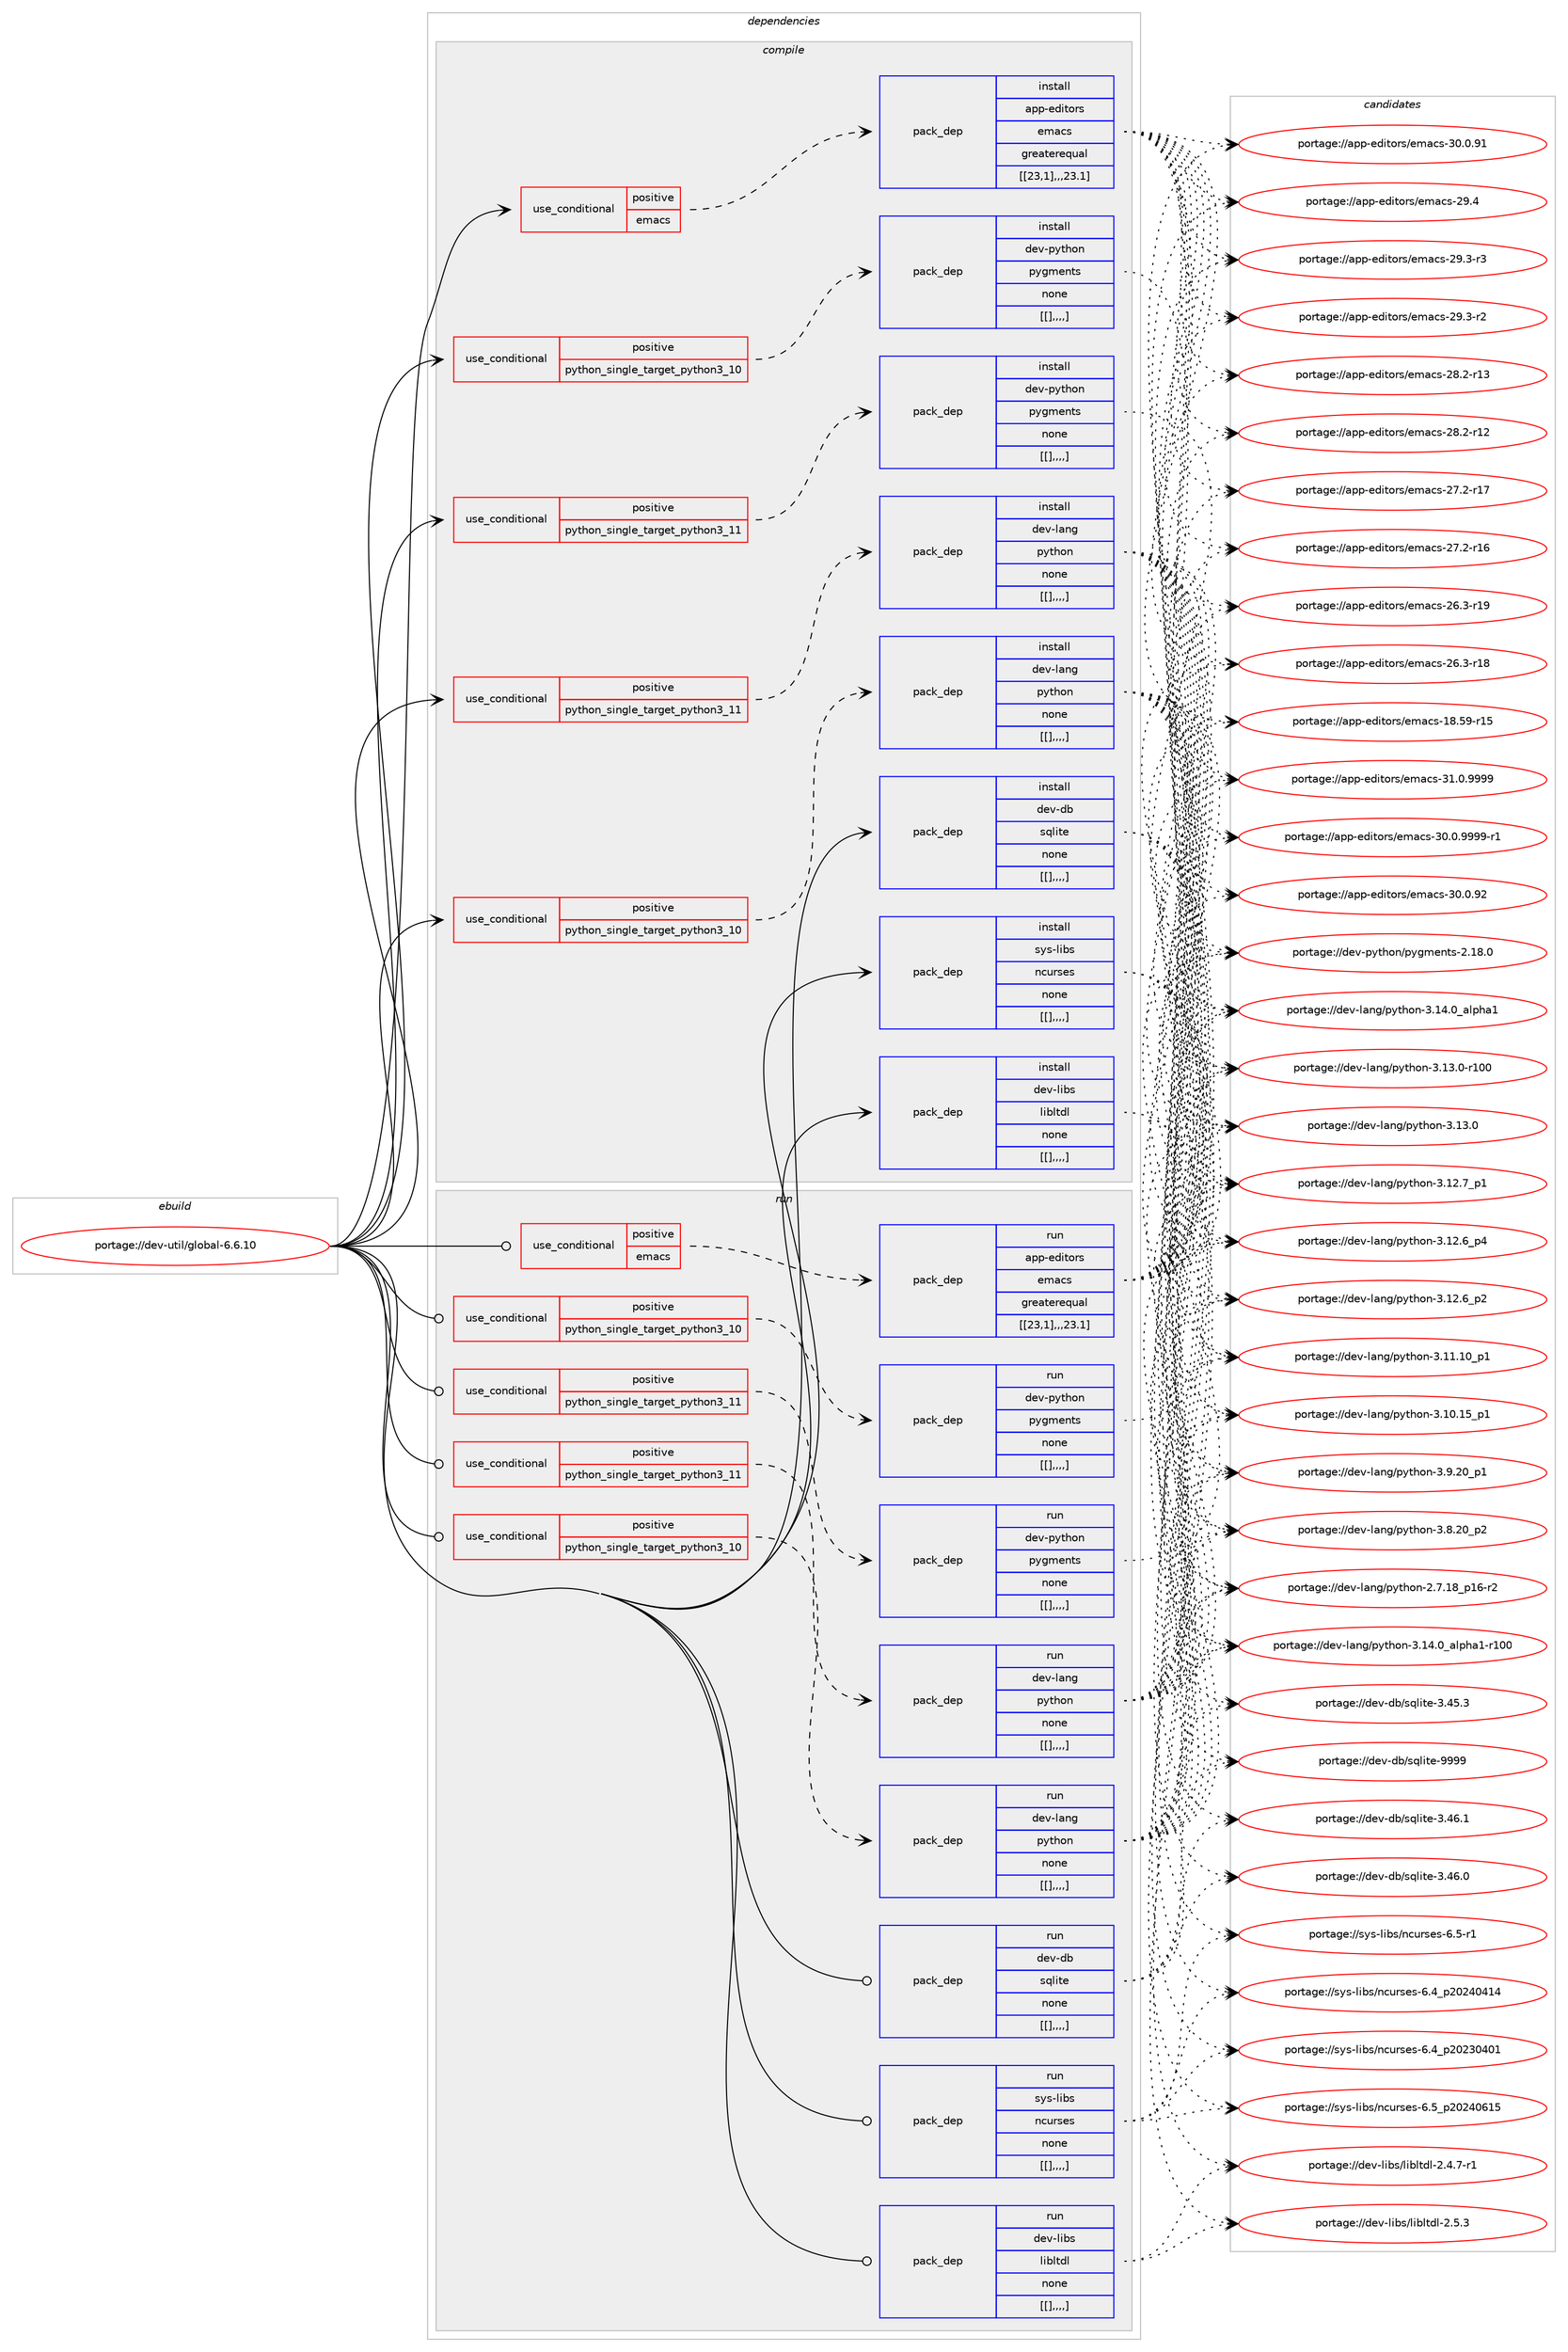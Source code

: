 digraph prolog {

# *************
# Graph options
# *************

newrank=true;
concentrate=true;
compound=true;
graph [rankdir=LR,fontname=Helvetica,fontsize=10,ranksep=1.5];#, ranksep=2.5, nodesep=0.2];
edge  [arrowhead=vee];
node  [fontname=Helvetica,fontsize=10];

# **********
# The ebuild
# **********

subgraph cluster_leftcol {
color=gray;
label=<<i>ebuild</i>>;
id [label="portage://dev-util/global-6.6.10", color=red, width=4, href="../dev-util/global-6.6.10.svg"];
}

# ****************
# The dependencies
# ****************

subgraph cluster_midcol {
color=gray;
label=<<i>dependencies</i>>;
subgraph cluster_compile {
fillcolor="#eeeeee";
style=filled;
label=<<i>compile</i>>;
subgraph cond65196 {
dependency226778 [label=<<TABLE BORDER="0" CELLBORDER="1" CELLSPACING="0" CELLPADDING="4"><TR><TD ROWSPAN="3" CELLPADDING="10">use_conditional</TD></TR><TR><TD>positive</TD></TR><TR><TD>emacs</TD></TR></TABLE>>, shape=none, color=red];
subgraph pack160101 {
dependency226812 [label=<<TABLE BORDER="0" CELLBORDER="1" CELLSPACING="0" CELLPADDING="4" WIDTH="220"><TR><TD ROWSPAN="6" CELLPADDING="30">pack_dep</TD></TR><TR><TD WIDTH="110">install</TD></TR><TR><TD>app-editors</TD></TR><TR><TD>emacs</TD></TR><TR><TD>greaterequal</TD></TR><TR><TD>[[23,1],,,23.1]</TD></TR></TABLE>>, shape=none, color=blue];
}
dependency226778:e -> dependency226812:w [weight=20,style="dashed",arrowhead="vee"];
}
id:e -> dependency226778:w [weight=20,style="solid",arrowhead="vee"];
subgraph cond65209 {
dependency226858 [label=<<TABLE BORDER="0" CELLBORDER="1" CELLSPACING="0" CELLPADDING="4"><TR><TD ROWSPAN="3" CELLPADDING="10">use_conditional</TD></TR><TR><TD>positive</TD></TR><TR><TD>python_single_target_python3_10</TD></TR></TABLE>>, shape=none, color=red];
subgraph pack160140 {
dependency226886 [label=<<TABLE BORDER="0" CELLBORDER="1" CELLSPACING="0" CELLPADDING="4" WIDTH="220"><TR><TD ROWSPAN="6" CELLPADDING="30">pack_dep</TD></TR><TR><TD WIDTH="110">install</TD></TR><TR><TD>dev-lang</TD></TR><TR><TD>python</TD></TR><TR><TD>none</TD></TR><TR><TD>[[],,,,]</TD></TR></TABLE>>, shape=none, color=blue];
}
dependency226858:e -> dependency226886:w [weight=20,style="dashed",arrowhead="vee"];
}
id:e -> dependency226858:w [weight=20,style="solid",arrowhead="vee"];
subgraph cond65245 {
dependency226936 [label=<<TABLE BORDER="0" CELLBORDER="1" CELLSPACING="0" CELLPADDING="4"><TR><TD ROWSPAN="3" CELLPADDING="10">use_conditional</TD></TR><TR><TD>positive</TD></TR><TR><TD>python_single_target_python3_10</TD></TR></TABLE>>, shape=none, color=red];
subgraph pack160198 {
dependency226990 [label=<<TABLE BORDER="0" CELLBORDER="1" CELLSPACING="0" CELLPADDING="4" WIDTH="220"><TR><TD ROWSPAN="6" CELLPADDING="30">pack_dep</TD></TR><TR><TD WIDTH="110">install</TD></TR><TR><TD>dev-python</TD></TR><TR><TD>pygments</TD></TR><TR><TD>none</TD></TR><TR><TD>[[],,,,]</TD></TR></TABLE>>, shape=none, color=blue];
}
dependency226936:e -> dependency226990:w [weight=20,style="dashed",arrowhead="vee"];
}
id:e -> dependency226936:w [weight=20,style="solid",arrowhead="vee"];
subgraph cond65280 {
dependency227011 [label=<<TABLE BORDER="0" CELLBORDER="1" CELLSPACING="0" CELLPADDING="4"><TR><TD ROWSPAN="3" CELLPADDING="10">use_conditional</TD></TR><TR><TD>positive</TD></TR><TR><TD>python_single_target_python3_11</TD></TR></TABLE>>, shape=none, color=red];
subgraph pack160260 {
dependency227082 [label=<<TABLE BORDER="0" CELLBORDER="1" CELLSPACING="0" CELLPADDING="4" WIDTH="220"><TR><TD ROWSPAN="6" CELLPADDING="30">pack_dep</TD></TR><TR><TD WIDTH="110">install</TD></TR><TR><TD>dev-lang</TD></TR><TR><TD>python</TD></TR><TR><TD>none</TD></TR><TR><TD>[[],,,,]</TD></TR></TABLE>>, shape=none, color=blue];
}
dependency227011:e -> dependency227082:w [weight=20,style="dashed",arrowhead="vee"];
}
id:e -> dependency227011:w [weight=20,style="solid",arrowhead="vee"];
subgraph cond65320 {
dependency227168 [label=<<TABLE BORDER="0" CELLBORDER="1" CELLSPACING="0" CELLPADDING="4"><TR><TD ROWSPAN="3" CELLPADDING="10">use_conditional</TD></TR><TR><TD>positive</TD></TR><TR><TD>python_single_target_python3_11</TD></TR></TABLE>>, shape=none, color=red];
subgraph pack160370 {
dependency227243 [label=<<TABLE BORDER="0" CELLBORDER="1" CELLSPACING="0" CELLPADDING="4" WIDTH="220"><TR><TD ROWSPAN="6" CELLPADDING="30">pack_dep</TD></TR><TR><TD WIDTH="110">install</TD></TR><TR><TD>dev-python</TD></TR><TR><TD>pygments</TD></TR><TR><TD>none</TD></TR><TR><TD>[[],,,,]</TD></TR></TABLE>>, shape=none, color=blue];
}
dependency227168:e -> dependency227243:w [weight=20,style="dashed",arrowhead="vee"];
}
id:e -> dependency227168:w [weight=20,style="solid",arrowhead="vee"];
subgraph pack160389 {
dependency227262 [label=<<TABLE BORDER="0" CELLBORDER="1" CELLSPACING="0" CELLPADDING="4" WIDTH="220"><TR><TD ROWSPAN="6" CELLPADDING="30">pack_dep</TD></TR><TR><TD WIDTH="110">install</TD></TR><TR><TD>dev-db</TD></TR><TR><TD>sqlite</TD></TR><TR><TD>none</TD></TR><TR><TD>[[],,,,]</TD></TR></TABLE>>, shape=none, color=blue];
}
id:e -> dependency227262:w [weight=20,style="solid",arrowhead="vee"];
subgraph pack160393 {
dependency227285 [label=<<TABLE BORDER="0" CELLBORDER="1" CELLSPACING="0" CELLPADDING="4" WIDTH="220"><TR><TD ROWSPAN="6" CELLPADDING="30">pack_dep</TD></TR><TR><TD WIDTH="110">install</TD></TR><TR><TD>dev-libs</TD></TR><TR><TD>libltdl</TD></TR><TR><TD>none</TD></TR><TR><TD>[[],,,,]</TD></TR></TABLE>>, shape=none, color=blue];
}
id:e -> dependency227285:w [weight=20,style="solid",arrowhead="vee"];
subgraph pack160412 {
dependency227289 [label=<<TABLE BORDER="0" CELLBORDER="1" CELLSPACING="0" CELLPADDING="4" WIDTH="220"><TR><TD ROWSPAN="6" CELLPADDING="30">pack_dep</TD></TR><TR><TD WIDTH="110">install</TD></TR><TR><TD>sys-libs</TD></TR><TR><TD>ncurses</TD></TR><TR><TD>none</TD></TR><TR><TD>[[],,,,]</TD></TR></TABLE>>, shape=none, color=blue];
}
id:e -> dependency227289:w [weight=20,style="solid",arrowhead="vee"];
}
subgraph cluster_compileandrun {
fillcolor="#eeeeee";
style=filled;
label=<<i>compile and run</i>>;
}
subgraph cluster_run {
fillcolor="#eeeeee";
style=filled;
label=<<i>run</i>>;
subgraph cond65373 {
dependency227313 [label=<<TABLE BORDER="0" CELLBORDER="1" CELLSPACING="0" CELLPADDING="4"><TR><TD ROWSPAN="3" CELLPADDING="10">use_conditional</TD></TR><TR><TD>positive</TD></TR><TR><TD>emacs</TD></TR></TABLE>>, shape=none, color=red];
subgraph pack160471 {
dependency227369 [label=<<TABLE BORDER="0" CELLBORDER="1" CELLSPACING="0" CELLPADDING="4" WIDTH="220"><TR><TD ROWSPAN="6" CELLPADDING="30">pack_dep</TD></TR><TR><TD WIDTH="110">run</TD></TR><TR><TD>app-editors</TD></TR><TR><TD>emacs</TD></TR><TR><TD>greaterequal</TD></TR><TR><TD>[[23,1],,,23.1]</TD></TR></TABLE>>, shape=none, color=blue];
}
dependency227313:e -> dependency227369:w [weight=20,style="dashed",arrowhead="vee"];
}
id:e -> dependency227313:w [weight=20,style="solid",arrowhead="odot"];
subgraph cond65394 {
dependency227382 [label=<<TABLE BORDER="0" CELLBORDER="1" CELLSPACING="0" CELLPADDING="4"><TR><TD ROWSPAN="3" CELLPADDING="10">use_conditional</TD></TR><TR><TD>positive</TD></TR><TR><TD>python_single_target_python3_10</TD></TR></TABLE>>, shape=none, color=red];
subgraph pack160496 {
dependency227395 [label=<<TABLE BORDER="0" CELLBORDER="1" CELLSPACING="0" CELLPADDING="4" WIDTH="220"><TR><TD ROWSPAN="6" CELLPADDING="30">pack_dep</TD></TR><TR><TD WIDTH="110">run</TD></TR><TR><TD>dev-lang</TD></TR><TR><TD>python</TD></TR><TR><TD>none</TD></TR><TR><TD>[[],,,,]</TD></TR></TABLE>>, shape=none, color=blue];
}
dependency227382:e -> dependency227395:w [weight=20,style="dashed",arrowhead="vee"];
}
id:e -> dependency227382:w [weight=20,style="solid",arrowhead="odot"];
subgraph cond65403 {
dependency227609 [label=<<TABLE BORDER="0" CELLBORDER="1" CELLSPACING="0" CELLPADDING="4"><TR><TD ROWSPAN="3" CELLPADDING="10">use_conditional</TD></TR><TR><TD>positive</TD></TR><TR><TD>python_single_target_python3_10</TD></TR></TABLE>>, shape=none, color=red];
subgraph pack160661 {
dependency227613 [label=<<TABLE BORDER="0" CELLBORDER="1" CELLSPACING="0" CELLPADDING="4" WIDTH="220"><TR><TD ROWSPAN="6" CELLPADDING="30">pack_dep</TD></TR><TR><TD WIDTH="110">run</TD></TR><TR><TD>dev-python</TD></TR><TR><TD>pygments</TD></TR><TR><TD>none</TD></TR><TR><TD>[[],,,,]</TD></TR></TABLE>>, shape=none, color=blue];
}
dependency227609:e -> dependency227613:w [weight=20,style="dashed",arrowhead="vee"];
}
id:e -> dependency227609:w [weight=20,style="solid",arrowhead="odot"];
subgraph cond65450 {
dependency227669 [label=<<TABLE BORDER="0" CELLBORDER="1" CELLSPACING="0" CELLPADDING="4"><TR><TD ROWSPAN="3" CELLPADDING="10">use_conditional</TD></TR><TR><TD>positive</TD></TR><TR><TD>python_single_target_python3_11</TD></TR></TABLE>>, shape=none, color=red];
subgraph pack160703 {
dependency227686 [label=<<TABLE BORDER="0" CELLBORDER="1" CELLSPACING="0" CELLPADDING="4" WIDTH="220"><TR><TD ROWSPAN="6" CELLPADDING="30">pack_dep</TD></TR><TR><TD WIDTH="110">run</TD></TR><TR><TD>dev-lang</TD></TR><TR><TD>python</TD></TR><TR><TD>none</TD></TR><TR><TD>[[],,,,]</TD></TR></TABLE>>, shape=none, color=blue];
}
dependency227669:e -> dependency227686:w [weight=20,style="dashed",arrowhead="vee"];
}
id:e -> dependency227669:w [weight=20,style="solid",arrowhead="odot"];
subgraph cond65470 {
dependency227745 [label=<<TABLE BORDER="0" CELLBORDER="1" CELLSPACING="0" CELLPADDING="4"><TR><TD ROWSPAN="3" CELLPADDING="10">use_conditional</TD></TR><TR><TD>positive</TD></TR><TR><TD>python_single_target_python3_11</TD></TR></TABLE>>, shape=none, color=red];
subgraph pack160773 {
dependency227763 [label=<<TABLE BORDER="0" CELLBORDER="1" CELLSPACING="0" CELLPADDING="4" WIDTH="220"><TR><TD ROWSPAN="6" CELLPADDING="30">pack_dep</TD></TR><TR><TD WIDTH="110">run</TD></TR><TR><TD>dev-python</TD></TR><TR><TD>pygments</TD></TR><TR><TD>none</TD></TR><TR><TD>[[],,,,]</TD></TR></TABLE>>, shape=none, color=blue];
}
dependency227745:e -> dependency227763:w [weight=20,style="dashed",arrowhead="vee"];
}
id:e -> dependency227745:w [weight=20,style="solid",arrowhead="odot"];
subgraph pack160778 {
dependency227787 [label=<<TABLE BORDER="0" CELLBORDER="1" CELLSPACING="0" CELLPADDING="4" WIDTH="220"><TR><TD ROWSPAN="6" CELLPADDING="30">pack_dep</TD></TR><TR><TD WIDTH="110">run</TD></TR><TR><TD>dev-db</TD></TR><TR><TD>sqlite</TD></TR><TR><TD>none</TD></TR><TR><TD>[[],,,,]</TD></TR></TABLE>>, shape=none, color=blue];
}
id:e -> dependency227787:w [weight=20,style="solid",arrowhead="odot"];
subgraph pack160791 {
dependency227859 [label=<<TABLE BORDER="0" CELLBORDER="1" CELLSPACING="0" CELLPADDING="4" WIDTH="220"><TR><TD ROWSPAN="6" CELLPADDING="30">pack_dep</TD></TR><TR><TD WIDTH="110">run</TD></TR><TR><TD>dev-libs</TD></TR><TR><TD>libltdl</TD></TR><TR><TD>none</TD></TR><TR><TD>[[],,,,]</TD></TR></TABLE>>, shape=none, color=blue];
}
id:e -> dependency227859:w [weight=20,style="solid",arrowhead="odot"];
subgraph pack160856 {
dependency227899 [label=<<TABLE BORDER="0" CELLBORDER="1" CELLSPACING="0" CELLPADDING="4" WIDTH="220"><TR><TD ROWSPAN="6" CELLPADDING="30">pack_dep</TD></TR><TR><TD WIDTH="110">run</TD></TR><TR><TD>sys-libs</TD></TR><TR><TD>ncurses</TD></TR><TR><TD>none</TD></TR><TR><TD>[[],,,,]</TD></TR></TABLE>>, shape=none, color=blue];
}
id:e -> dependency227899:w [weight=20,style="solid",arrowhead="odot"];
}
}

# **************
# The candidates
# **************

subgraph cluster_choices {
rank=same;
color=gray;
label=<<i>candidates</i>>;

subgraph choice160332 {
color=black;
nodesep=1;
choice971121124510110010511611111411547101109979911545514946484657575757 [label="portage://app-editors/emacs-31.0.9999", color=red, width=4,href="../app-editors/emacs-31.0.9999.svg"];
choice9711211245101100105116111114115471011099799115455148464846575757574511449 [label="portage://app-editors/emacs-30.0.9999-r1", color=red, width=4,href="../app-editors/emacs-30.0.9999-r1.svg"];
choice97112112451011001051161111141154710110997991154551484648465750 [label="portage://app-editors/emacs-30.0.92", color=red, width=4,href="../app-editors/emacs-30.0.92.svg"];
choice97112112451011001051161111141154710110997991154551484648465749 [label="portage://app-editors/emacs-30.0.91", color=red, width=4,href="../app-editors/emacs-30.0.91.svg"];
choice97112112451011001051161111141154710110997991154550574652 [label="portage://app-editors/emacs-29.4", color=red, width=4,href="../app-editors/emacs-29.4.svg"];
choice971121124510110010511611111411547101109979911545505746514511451 [label="portage://app-editors/emacs-29.3-r3", color=red, width=4,href="../app-editors/emacs-29.3-r3.svg"];
choice971121124510110010511611111411547101109979911545505746514511450 [label="portage://app-editors/emacs-29.3-r2", color=red, width=4,href="../app-editors/emacs-29.3-r2.svg"];
choice97112112451011001051161111141154710110997991154550564650451144951 [label="portage://app-editors/emacs-28.2-r13", color=red, width=4,href="../app-editors/emacs-28.2-r13.svg"];
choice97112112451011001051161111141154710110997991154550564650451144950 [label="portage://app-editors/emacs-28.2-r12", color=red, width=4,href="../app-editors/emacs-28.2-r12.svg"];
choice97112112451011001051161111141154710110997991154550554650451144955 [label="portage://app-editors/emacs-27.2-r17", color=red, width=4,href="../app-editors/emacs-27.2-r17.svg"];
choice97112112451011001051161111141154710110997991154550554650451144954 [label="portage://app-editors/emacs-27.2-r16", color=red, width=4,href="../app-editors/emacs-27.2-r16.svg"];
choice97112112451011001051161111141154710110997991154550544651451144957 [label="portage://app-editors/emacs-26.3-r19", color=red, width=4,href="../app-editors/emacs-26.3-r19.svg"];
choice97112112451011001051161111141154710110997991154550544651451144956 [label="portage://app-editors/emacs-26.3-r18", color=red, width=4,href="../app-editors/emacs-26.3-r18.svg"];
choice9711211245101100105116111114115471011099799115454956465357451144953 [label="portage://app-editors/emacs-18.59-r15", color=red, width=4,href="../app-editors/emacs-18.59-r15.svg"];
dependency226812:e -> choice971121124510110010511611111411547101109979911545514946484657575757:w [style=dotted,weight="100"];
dependency226812:e -> choice9711211245101100105116111114115471011099799115455148464846575757574511449:w [style=dotted,weight="100"];
dependency226812:e -> choice97112112451011001051161111141154710110997991154551484648465750:w [style=dotted,weight="100"];
dependency226812:e -> choice97112112451011001051161111141154710110997991154551484648465749:w [style=dotted,weight="100"];
dependency226812:e -> choice97112112451011001051161111141154710110997991154550574652:w [style=dotted,weight="100"];
dependency226812:e -> choice971121124510110010511611111411547101109979911545505746514511451:w [style=dotted,weight="100"];
dependency226812:e -> choice971121124510110010511611111411547101109979911545505746514511450:w [style=dotted,weight="100"];
dependency226812:e -> choice97112112451011001051161111141154710110997991154550564650451144951:w [style=dotted,weight="100"];
dependency226812:e -> choice97112112451011001051161111141154710110997991154550564650451144950:w [style=dotted,weight="100"];
dependency226812:e -> choice97112112451011001051161111141154710110997991154550554650451144955:w [style=dotted,weight="100"];
dependency226812:e -> choice97112112451011001051161111141154710110997991154550554650451144954:w [style=dotted,weight="100"];
dependency226812:e -> choice97112112451011001051161111141154710110997991154550544651451144957:w [style=dotted,weight="100"];
dependency226812:e -> choice97112112451011001051161111141154710110997991154550544651451144956:w [style=dotted,weight="100"];
dependency226812:e -> choice9711211245101100105116111114115471011099799115454956465357451144953:w [style=dotted,weight="100"];
}
subgraph choice160339 {
color=black;
nodesep=1;
choice100101118451089711010347112121116104111110455146495246489597108112104974945114494848 [label="portage://dev-lang/python-3.14.0_alpha1-r100", color=red, width=4,href="../dev-lang/python-3.14.0_alpha1-r100.svg"];
choice1001011184510897110103471121211161041111104551464952464895971081121049749 [label="portage://dev-lang/python-3.14.0_alpha1", color=red, width=4,href="../dev-lang/python-3.14.0_alpha1.svg"];
choice1001011184510897110103471121211161041111104551464951464845114494848 [label="portage://dev-lang/python-3.13.0-r100", color=red, width=4,href="../dev-lang/python-3.13.0-r100.svg"];
choice10010111845108971101034711212111610411111045514649514648 [label="portage://dev-lang/python-3.13.0", color=red, width=4,href="../dev-lang/python-3.13.0.svg"];
choice100101118451089711010347112121116104111110455146495046559511249 [label="portage://dev-lang/python-3.12.7_p1", color=red, width=4,href="../dev-lang/python-3.12.7_p1.svg"];
choice100101118451089711010347112121116104111110455146495046549511252 [label="portage://dev-lang/python-3.12.6_p4", color=red, width=4,href="../dev-lang/python-3.12.6_p4.svg"];
choice100101118451089711010347112121116104111110455146495046549511250 [label="portage://dev-lang/python-3.12.6_p2", color=red, width=4,href="../dev-lang/python-3.12.6_p2.svg"];
choice10010111845108971101034711212111610411111045514649494649489511249 [label="portage://dev-lang/python-3.11.10_p1", color=red, width=4,href="../dev-lang/python-3.11.10_p1.svg"];
choice10010111845108971101034711212111610411111045514649484649539511249 [label="portage://dev-lang/python-3.10.15_p1", color=red, width=4,href="../dev-lang/python-3.10.15_p1.svg"];
choice100101118451089711010347112121116104111110455146574650489511249 [label="portage://dev-lang/python-3.9.20_p1", color=red, width=4,href="../dev-lang/python-3.9.20_p1.svg"];
choice100101118451089711010347112121116104111110455146564650489511250 [label="portage://dev-lang/python-3.8.20_p2", color=red, width=4,href="../dev-lang/python-3.8.20_p2.svg"];
choice100101118451089711010347112121116104111110455046554649569511249544511450 [label="portage://dev-lang/python-2.7.18_p16-r2", color=red, width=4,href="../dev-lang/python-2.7.18_p16-r2.svg"];
dependency226886:e -> choice100101118451089711010347112121116104111110455146495246489597108112104974945114494848:w [style=dotted,weight="100"];
dependency226886:e -> choice1001011184510897110103471121211161041111104551464952464895971081121049749:w [style=dotted,weight="100"];
dependency226886:e -> choice1001011184510897110103471121211161041111104551464951464845114494848:w [style=dotted,weight="100"];
dependency226886:e -> choice10010111845108971101034711212111610411111045514649514648:w [style=dotted,weight="100"];
dependency226886:e -> choice100101118451089711010347112121116104111110455146495046559511249:w [style=dotted,weight="100"];
dependency226886:e -> choice100101118451089711010347112121116104111110455146495046549511252:w [style=dotted,weight="100"];
dependency226886:e -> choice100101118451089711010347112121116104111110455146495046549511250:w [style=dotted,weight="100"];
dependency226886:e -> choice10010111845108971101034711212111610411111045514649494649489511249:w [style=dotted,weight="100"];
dependency226886:e -> choice10010111845108971101034711212111610411111045514649484649539511249:w [style=dotted,weight="100"];
dependency226886:e -> choice100101118451089711010347112121116104111110455146574650489511249:w [style=dotted,weight="100"];
dependency226886:e -> choice100101118451089711010347112121116104111110455146564650489511250:w [style=dotted,weight="100"];
dependency226886:e -> choice100101118451089711010347112121116104111110455046554649569511249544511450:w [style=dotted,weight="100"];
}
subgraph choice160362 {
color=black;
nodesep=1;
choice100101118451121211161041111104711212110310910111011611545504649564648 [label="portage://dev-python/pygments-2.18.0", color=red, width=4,href="../dev-python/pygments-2.18.0.svg"];
dependency226990:e -> choice100101118451121211161041111104711212110310910111011611545504649564648:w [style=dotted,weight="100"];
}
subgraph choice160364 {
color=black;
nodesep=1;
choice100101118451089711010347112121116104111110455146495246489597108112104974945114494848 [label="portage://dev-lang/python-3.14.0_alpha1-r100", color=red, width=4,href="../dev-lang/python-3.14.0_alpha1-r100.svg"];
choice1001011184510897110103471121211161041111104551464952464895971081121049749 [label="portage://dev-lang/python-3.14.0_alpha1", color=red, width=4,href="../dev-lang/python-3.14.0_alpha1.svg"];
choice1001011184510897110103471121211161041111104551464951464845114494848 [label="portage://dev-lang/python-3.13.0-r100", color=red, width=4,href="../dev-lang/python-3.13.0-r100.svg"];
choice10010111845108971101034711212111610411111045514649514648 [label="portage://dev-lang/python-3.13.0", color=red, width=4,href="../dev-lang/python-3.13.0.svg"];
choice100101118451089711010347112121116104111110455146495046559511249 [label="portage://dev-lang/python-3.12.7_p1", color=red, width=4,href="../dev-lang/python-3.12.7_p1.svg"];
choice100101118451089711010347112121116104111110455146495046549511252 [label="portage://dev-lang/python-3.12.6_p4", color=red, width=4,href="../dev-lang/python-3.12.6_p4.svg"];
choice100101118451089711010347112121116104111110455146495046549511250 [label="portage://dev-lang/python-3.12.6_p2", color=red, width=4,href="../dev-lang/python-3.12.6_p2.svg"];
choice10010111845108971101034711212111610411111045514649494649489511249 [label="portage://dev-lang/python-3.11.10_p1", color=red, width=4,href="../dev-lang/python-3.11.10_p1.svg"];
choice10010111845108971101034711212111610411111045514649484649539511249 [label="portage://dev-lang/python-3.10.15_p1", color=red, width=4,href="../dev-lang/python-3.10.15_p1.svg"];
choice100101118451089711010347112121116104111110455146574650489511249 [label="portage://dev-lang/python-3.9.20_p1", color=red, width=4,href="../dev-lang/python-3.9.20_p1.svg"];
choice100101118451089711010347112121116104111110455146564650489511250 [label="portage://dev-lang/python-3.8.20_p2", color=red, width=4,href="../dev-lang/python-3.8.20_p2.svg"];
choice100101118451089711010347112121116104111110455046554649569511249544511450 [label="portage://dev-lang/python-2.7.18_p16-r2", color=red, width=4,href="../dev-lang/python-2.7.18_p16-r2.svg"];
dependency227082:e -> choice100101118451089711010347112121116104111110455146495246489597108112104974945114494848:w [style=dotted,weight="100"];
dependency227082:e -> choice1001011184510897110103471121211161041111104551464952464895971081121049749:w [style=dotted,weight="100"];
dependency227082:e -> choice1001011184510897110103471121211161041111104551464951464845114494848:w [style=dotted,weight="100"];
dependency227082:e -> choice10010111845108971101034711212111610411111045514649514648:w [style=dotted,weight="100"];
dependency227082:e -> choice100101118451089711010347112121116104111110455146495046559511249:w [style=dotted,weight="100"];
dependency227082:e -> choice100101118451089711010347112121116104111110455146495046549511252:w [style=dotted,weight="100"];
dependency227082:e -> choice100101118451089711010347112121116104111110455146495046549511250:w [style=dotted,weight="100"];
dependency227082:e -> choice10010111845108971101034711212111610411111045514649494649489511249:w [style=dotted,weight="100"];
dependency227082:e -> choice10010111845108971101034711212111610411111045514649484649539511249:w [style=dotted,weight="100"];
dependency227082:e -> choice100101118451089711010347112121116104111110455146574650489511249:w [style=dotted,weight="100"];
dependency227082:e -> choice100101118451089711010347112121116104111110455146564650489511250:w [style=dotted,weight="100"];
dependency227082:e -> choice100101118451089711010347112121116104111110455046554649569511249544511450:w [style=dotted,weight="100"];
}
subgraph choice160413 {
color=black;
nodesep=1;
choice100101118451121211161041111104711212110310910111011611545504649564648 [label="portage://dev-python/pygments-2.18.0", color=red, width=4,href="../dev-python/pygments-2.18.0.svg"];
dependency227243:e -> choice100101118451121211161041111104711212110310910111011611545504649564648:w [style=dotted,weight="100"];
}
subgraph choice160430 {
color=black;
nodesep=1;
choice1001011184510098471151131081051161014557575757 [label="portage://dev-db/sqlite-9999", color=red, width=4,href="../dev-db/sqlite-9999.svg"];
choice10010111845100984711511310810511610145514652544649 [label="portage://dev-db/sqlite-3.46.1", color=red, width=4,href="../dev-db/sqlite-3.46.1.svg"];
choice10010111845100984711511310810511610145514652544648 [label="portage://dev-db/sqlite-3.46.0", color=red, width=4,href="../dev-db/sqlite-3.46.0.svg"];
choice10010111845100984711511310810511610145514652534651 [label="portage://dev-db/sqlite-3.45.3", color=red, width=4,href="../dev-db/sqlite-3.45.3.svg"];
dependency227262:e -> choice1001011184510098471151131081051161014557575757:w [style=dotted,weight="100"];
dependency227262:e -> choice10010111845100984711511310810511610145514652544649:w [style=dotted,weight="100"];
dependency227262:e -> choice10010111845100984711511310810511610145514652544648:w [style=dotted,weight="100"];
dependency227262:e -> choice10010111845100984711511310810511610145514652534651:w [style=dotted,weight="100"];
}
subgraph choice160434 {
color=black;
nodesep=1;
choice10010111845108105981154710810598108116100108455046534651 [label="portage://dev-libs/libltdl-2.5.3", color=red, width=4,href="../dev-libs/libltdl-2.5.3.svg"];
choice100101118451081059811547108105981081161001084550465246554511449 [label="portage://dev-libs/libltdl-2.4.7-r1", color=red, width=4,href="../dev-libs/libltdl-2.4.7-r1.svg"];
dependency227285:e -> choice10010111845108105981154710810598108116100108455046534651:w [style=dotted,weight="100"];
dependency227285:e -> choice100101118451081059811547108105981081161001084550465246554511449:w [style=dotted,weight="100"];
}
subgraph choice160462 {
color=black;
nodesep=1;
choice1151211154510810598115471109911711411510111545544653951125048505248544953 [label="portage://sys-libs/ncurses-6.5_p20240615", color=red, width=4,href="../sys-libs/ncurses-6.5_p20240615.svg"];
choice11512111545108105981154711099117114115101115455446534511449 [label="portage://sys-libs/ncurses-6.5-r1", color=red, width=4,href="../sys-libs/ncurses-6.5-r1.svg"];
choice1151211154510810598115471109911711411510111545544652951125048505248524952 [label="portage://sys-libs/ncurses-6.4_p20240414", color=red, width=4,href="../sys-libs/ncurses-6.4_p20240414.svg"];
choice1151211154510810598115471109911711411510111545544652951125048505148524849 [label="portage://sys-libs/ncurses-6.4_p20230401", color=red, width=4,href="../sys-libs/ncurses-6.4_p20230401.svg"];
dependency227289:e -> choice1151211154510810598115471109911711411510111545544653951125048505248544953:w [style=dotted,weight="100"];
dependency227289:e -> choice11512111545108105981154711099117114115101115455446534511449:w [style=dotted,weight="100"];
dependency227289:e -> choice1151211154510810598115471109911711411510111545544652951125048505248524952:w [style=dotted,weight="100"];
dependency227289:e -> choice1151211154510810598115471109911711411510111545544652951125048505148524849:w [style=dotted,weight="100"];
}
subgraph choice160469 {
color=black;
nodesep=1;
choice971121124510110010511611111411547101109979911545514946484657575757 [label="portage://app-editors/emacs-31.0.9999", color=red, width=4,href="../app-editors/emacs-31.0.9999.svg"];
choice9711211245101100105116111114115471011099799115455148464846575757574511449 [label="portage://app-editors/emacs-30.0.9999-r1", color=red, width=4,href="../app-editors/emacs-30.0.9999-r1.svg"];
choice97112112451011001051161111141154710110997991154551484648465750 [label="portage://app-editors/emacs-30.0.92", color=red, width=4,href="../app-editors/emacs-30.0.92.svg"];
choice97112112451011001051161111141154710110997991154551484648465749 [label="portage://app-editors/emacs-30.0.91", color=red, width=4,href="../app-editors/emacs-30.0.91.svg"];
choice97112112451011001051161111141154710110997991154550574652 [label="portage://app-editors/emacs-29.4", color=red, width=4,href="../app-editors/emacs-29.4.svg"];
choice971121124510110010511611111411547101109979911545505746514511451 [label="portage://app-editors/emacs-29.3-r3", color=red, width=4,href="../app-editors/emacs-29.3-r3.svg"];
choice971121124510110010511611111411547101109979911545505746514511450 [label="portage://app-editors/emacs-29.3-r2", color=red, width=4,href="../app-editors/emacs-29.3-r2.svg"];
choice97112112451011001051161111141154710110997991154550564650451144951 [label="portage://app-editors/emacs-28.2-r13", color=red, width=4,href="../app-editors/emacs-28.2-r13.svg"];
choice97112112451011001051161111141154710110997991154550564650451144950 [label="portage://app-editors/emacs-28.2-r12", color=red, width=4,href="../app-editors/emacs-28.2-r12.svg"];
choice97112112451011001051161111141154710110997991154550554650451144955 [label="portage://app-editors/emacs-27.2-r17", color=red, width=4,href="../app-editors/emacs-27.2-r17.svg"];
choice97112112451011001051161111141154710110997991154550554650451144954 [label="portage://app-editors/emacs-27.2-r16", color=red, width=4,href="../app-editors/emacs-27.2-r16.svg"];
choice97112112451011001051161111141154710110997991154550544651451144957 [label="portage://app-editors/emacs-26.3-r19", color=red, width=4,href="../app-editors/emacs-26.3-r19.svg"];
choice97112112451011001051161111141154710110997991154550544651451144956 [label="portage://app-editors/emacs-26.3-r18", color=red, width=4,href="../app-editors/emacs-26.3-r18.svg"];
choice9711211245101100105116111114115471011099799115454956465357451144953 [label="portage://app-editors/emacs-18.59-r15", color=red, width=4,href="../app-editors/emacs-18.59-r15.svg"];
dependency227369:e -> choice971121124510110010511611111411547101109979911545514946484657575757:w [style=dotted,weight="100"];
dependency227369:e -> choice9711211245101100105116111114115471011099799115455148464846575757574511449:w [style=dotted,weight="100"];
dependency227369:e -> choice97112112451011001051161111141154710110997991154551484648465750:w [style=dotted,weight="100"];
dependency227369:e -> choice97112112451011001051161111141154710110997991154551484648465749:w [style=dotted,weight="100"];
dependency227369:e -> choice97112112451011001051161111141154710110997991154550574652:w [style=dotted,weight="100"];
dependency227369:e -> choice971121124510110010511611111411547101109979911545505746514511451:w [style=dotted,weight="100"];
dependency227369:e -> choice971121124510110010511611111411547101109979911545505746514511450:w [style=dotted,weight="100"];
dependency227369:e -> choice97112112451011001051161111141154710110997991154550564650451144951:w [style=dotted,weight="100"];
dependency227369:e -> choice97112112451011001051161111141154710110997991154550564650451144950:w [style=dotted,weight="100"];
dependency227369:e -> choice97112112451011001051161111141154710110997991154550554650451144955:w [style=dotted,weight="100"];
dependency227369:e -> choice97112112451011001051161111141154710110997991154550554650451144954:w [style=dotted,weight="100"];
dependency227369:e -> choice97112112451011001051161111141154710110997991154550544651451144957:w [style=dotted,weight="100"];
dependency227369:e -> choice97112112451011001051161111141154710110997991154550544651451144956:w [style=dotted,weight="100"];
dependency227369:e -> choice9711211245101100105116111114115471011099799115454956465357451144953:w [style=dotted,weight="100"];
}
subgraph choice160481 {
color=black;
nodesep=1;
choice100101118451089711010347112121116104111110455146495246489597108112104974945114494848 [label="portage://dev-lang/python-3.14.0_alpha1-r100", color=red, width=4,href="../dev-lang/python-3.14.0_alpha1-r100.svg"];
choice1001011184510897110103471121211161041111104551464952464895971081121049749 [label="portage://dev-lang/python-3.14.0_alpha1", color=red, width=4,href="../dev-lang/python-3.14.0_alpha1.svg"];
choice1001011184510897110103471121211161041111104551464951464845114494848 [label="portage://dev-lang/python-3.13.0-r100", color=red, width=4,href="../dev-lang/python-3.13.0-r100.svg"];
choice10010111845108971101034711212111610411111045514649514648 [label="portage://dev-lang/python-3.13.0", color=red, width=4,href="../dev-lang/python-3.13.0.svg"];
choice100101118451089711010347112121116104111110455146495046559511249 [label="portage://dev-lang/python-3.12.7_p1", color=red, width=4,href="../dev-lang/python-3.12.7_p1.svg"];
choice100101118451089711010347112121116104111110455146495046549511252 [label="portage://dev-lang/python-3.12.6_p4", color=red, width=4,href="../dev-lang/python-3.12.6_p4.svg"];
choice100101118451089711010347112121116104111110455146495046549511250 [label="portage://dev-lang/python-3.12.6_p2", color=red, width=4,href="../dev-lang/python-3.12.6_p2.svg"];
choice10010111845108971101034711212111610411111045514649494649489511249 [label="portage://dev-lang/python-3.11.10_p1", color=red, width=4,href="../dev-lang/python-3.11.10_p1.svg"];
choice10010111845108971101034711212111610411111045514649484649539511249 [label="portage://dev-lang/python-3.10.15_p1", color=red, width=4,href="../dev-lang/python-3.10.15_p1.svg"];
choice100101118451089711010347112121116104111110455146574650489511249 [label="portage://dev-lang/python-3.9.20_p1", color=red, width=4,href="../dev-lang/python-3.9.20_p1.svg"];
choice100101118451089711010347112121116104111110455146564650489511250 [label="portage://dev-lang/python-3.8.20_p2", color=red, width=4,href="../dev-lang/python-3.8.20_p2.svg"];
choice100101118451089711010347112121116104111110455046554649569511249544511450 [label="portage://dev-lang/python-2.7.18_p16-r2", color=red, width=4,href="../dev-lang/python-2.7.18_p16-r2.svg"];
dependency227395:e -> choice100101118451089711010347112121116104111110455146495246489597108112104974945114494848:w [style=dotted,weight="100"];
dependency227395:e -> choice1001011184510897110103471121211161041111104551464952464895971081121049749:w [style=dotted,weight="100"];
dependency227395:e -> choice1001011184510897110103471121211161041111104551464951464845114494848:w [style=dotted,weight="100"];
dependency227395:e -> choice10010111845108971101034711212111610411111045514649514648:w [style=dotted,weight="100"];
dependency227395:e -> choice100101118451089711010347112121116104111110455146495046559511249:w [style=dotted,weight="100"];
dependency227395:e -> choice100101118451089711010347112121116104111110455146495046549511252:w [style=dotted,weight="100"];
dependency227395:e -> choice100101118451089711010347112121116104111110455146495046549511250:w [style=dotted,weight="100"];
dependency227395:e -> choice10010111845108971101034711212111610411111045514649494649489511249:w [style=dotted,weight="100"];
dependency227395:e -> choice10010111845108971101034711212111610411111045514649484649539511249:w [style=dotted,weight="100"];
dependency227395:e -> choice100101118451089711010347112121116104111110455146574650489511249:w [style=dotted,weight="100"];
dependency227395:e -> choice100101118451089711010347112121116104111110455146564650489511250:w [style=dotted,weight="100"];
dependency227395:e -> choice100101118451089711010347112121116104111110455046554649569511249544511450:w [style=dotted,weight="100"];
}
subgraph choice160490 {
color=black;
nodesep=1;
choice100101118451121211161041111104711212110310910111011611545504649564648 [label="portage://dev-python/pygments-2.18.0", color=red, width=4,href="../dev-python/pygments-2.18.0.svg"];
dependency227613:e -> choice100101118451121211161041111104711212110310910111011611545504649564648:w [style=dotted,weight="100"];
}
subgraph choice160494 {
color=black;
nodesep=1;
choice100101118451089711010347112121116104111110455146495246489597108112104974945114494848 [label="portage://dev-lang/python-3.14.0_alpha1-r100", color=red, width=4,href="../dev-lang/python-3.14.0_alpha1-r100.svg"];
choice1001011184510897110103471121211161041111104551464952464895971081121049749 [label="portage://dev-lang/python-3.14.0_alpha1", color=red, width=4,href="../dev-lang/python-3.14.0_alpha1.svg"];
choice1001011184510897110103471121211161041111104551464951464845114494848 [label="portage://dev-lang/python-3.13.0-r100", color=red, width=4,href="../dev-lang/python-3.13.0-r100.svg"];
choice10010111845108971101034711212111610411111045514649514648 [label="portage://dev-lang/python-3.13.0", color=red, width=4,href="../dev-lang/python-3.13.0.svg"];
choice100101118451089711010347112121116104111110455146495046559511249 [label="portage://dev-lang/python-3.12.7_p1", color=red, width=4,href="../dev-lang/python-3.12.7_p1.svg"];
choice100101118451089711010347112121116104111110455146495046549511252 [label="portage://dev-lang/python-3.12.6_p4", color=red, width=4,href="../dev-lang/python-3.12.6_p4.svg"];
choice100101118451089711010347112121116104111110455146495046549511250 [label="portage://dev-lang/python-3.12.6_p2", color=red, width=4,href="../dev-lang/python-3.12.6_p2.svg"];
choice10010111845108971101034711212111610411111045514649494649489511249 [label="portage://dev-lang/python-3.11.10_p1", color=red, width=4,href="../dev-lang/python-3.11.10_p1.svg"];
choice10010111845108971101034711212111610411111045514649484649539511249 [label="portage://dev-lang/python-3.10.15_p1", color=red, width=4,href="../dev-lang/python-3.10.15_p1.svg"];
choice100101118451089711010347112121116104111110455146574650489511249 [label="portage://dev-lang/python-3.9.20_p1", color=red, width=4,href="../dev-lang/python-3.9.20_p1.svg"];
choice100101118451089711010347112121116104111110455146564650489511250 [label="portage://dev-lang/python-3.8.20_p2", color=red, width=4,href="../dev-lang/python-3.8.20_p2.svg"];
choice100101118451089711010347112121116104111110455046554649569511249544511450 [label="portage://dev-lang/python-2.7.18_p16-r2", color=red, width=4,href="../dev-lang/python-2.7.18_p16-r2.svg"];
dependency227686:e -> choice100101118451089711010347112121116104111110455146495246489597108112104974945114494848:w [style=dotted,weight="100"];
dependency227686:e -> choice1001011184510897110103471121211161041111104551464952464895971081121049749:w [style=dotted,weight="100"];
dependency227686:e -> choice1001011184510897110103471121211161041111104551464951464845114494848:w [style=dotted,weight="100"];
dependency227686:e -> choice10010111845108971101034711212111610411111045514649514648:w [style=dotted,weight="100"];
dependency227686:e -> choice100101118451089711010347112121116104111110455146495046559511249:w [style=dotted,weight="100"];
dependency227686:e -> choice100101118451089711010347112121116104111110455146495046549511252:w [style=dotted,weight="100"];
dependency227686:e -> choice100101118451089711010347112121116104111110455146495046549511250:w [style=dotted,weight="100"];
dependency227686:e -> choice10010111845108971101034711212111610411111045514649494649489511249:w [style=dotted,weight="100"];
dependency227686:e -> choice10010111845108971101034711212111610411111045514649484649539511249:w [style=dotted,weight="100"];
dependency227686:e -> choice100101118451089711010347112121116104111110455146574650489511249:w [style=dotted,weight="100"];
dependency227686:e -> choice100101118451089711010347112121116104111110455146564650489511250:w [style=dotted,weight="100"];
dependency227686:e -> choice100101118451089711010347112121116104111110455046554649569511249544511450:w [style=dotted,weight="100"];
}
subgraph choice160514 {
color=black;
nodesep=1;
choice100101118451121211161041111104711212110310910111011611545504649564648 [label="portage://dev-python/pygments-2.18.0", color=red, width=4,href="../dev-python/pygments-2.18.0.svg"];
dependency227763:e -> choice100101118451121211161041111104711212110310910111011611545504649564648:w [style=dotted,weight="100"];
}
subgraph choice160525 {
color=black;
nodesep=1;
choice1001011184510098471151131081051161014557575757 [label="portage://dev-db/sqlite-9999", color=red, width=4,href="../dev-db/sqlite-9999.svg"];
choice10010111845100984711511310810511610145514652544649 [label="portage://dev-db/sqlite-3.46.1", color=red, width=4,href="../dev-db/sqlite-3.46.1.svg"];
choice10010111845100984711511310810511610145514652544648 [label="portage://dev-db/sqlite-3.46.0", color=red, width=4,href="../dev-db/sqlite-3.46.0.svg"];
choice10010111845100984711511310810511610145514652534651 [label="portage://dev-db/sqlite-3.45.3", color=red, width=4,href="../dev-db/sqlite-3.45.3.svg"];
dependency227787:e -> choice1001011184510098471151131081051161014557575757:w [style=dotted,weight="100"];
dependency227787:e -> choice10010111845100984711511310810511610145514652544649:w [style=dotted,weight="100"];
dependency227787:e -> choice10010111845100984711511310810511610145514652544648:w [style=dotted,weight="100"];
dependency227787:e -> choice10010111845100984711511310810511610145514652534651:w [style=dotted,weight="100"];
}
subgraph choice160533 {
color=black;
nodesep=1;
choice10010111845108105981154710810598108116100108455046534651 [label="portage://dev-libs/libltdl-2.5.3", color=red, width=4,href="../dev-libs/libltdl-2.5.3.svg"];
choice100101118451081059811547108105981081161001084550465246554511449 [label="portage://dev-libs/libltdl-2.4.7-r1", color=red, width=4,href="../dev-libs/libltdl-2.4.7-r1.svg"];
dependency227859:e -> choice10010111845108105981154710810598108116100108455046534651:w [style=dotted,weight="100"];
dependency227859:e -> choice100101118451081059811547108105981081161001084550465246554511449:w [style=dotted,weight="100"];
}
subgraph choice160591 {
color=black;
nodesep=1;
choice1151211154510810598115471109911711411510111545544653951125048505248544953 [label="portage://sys-libs/ncurses-6.5_p20240615", color=red, width=4,href="../sys-libs/ncurses-6.5_p20240615.svg"];
choice11512111545108105981154711099117114115101115455446534511449 [label="portage://sys-libs/ncurses-6.5-r1", color=red, width=4,href="../sys-libs/ncurses-6.5-r1.svg"];
choice1151211154510810598115471109911711411510111545544652951125048505248524952 [label="portage://sys-libs/ncurses-6.4_p20240414", color=red, width=4,href="../sys-libs/ncurses-6.4_p20240414.svg"];
choice1151211154510810598115471109911711411510111545544652951125048505148524849 [label="portage://sys-libs/ncurses-6.4_p20230401", color=red, width=4,href="../sys-libs/ncurses-6.4_p20230401.svg"];
dependency227899:e -> choice1151211154510810598115471109911711411510111545544653951125048505248544953:w [style=dotted,weight="100"];
dependency227899:e -> choice11512111545108105981154711099117114115101115455446534511449:w [style=dotted,weight="100"];
dependency227899:e -> choice1151211154510810598115471109911711411510111545544652951125048505248524952:w [style=dotted,weight="100"];
dependency227899:e -> choice1151211154510810598115471109911711411510111545544652951125048505148524849:w [style=dotted,weight="100"];
}
}

}
